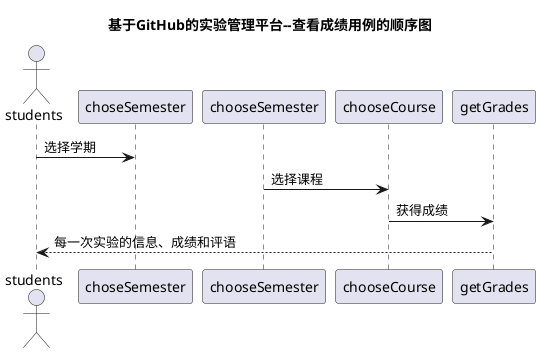@startuml
title 基于GitHub的实验管理平台--查看成绩用例的顺序图
actor students

students -> choseSemester: 选择学期
chooseSemester ->chooseCourse:选择课程
chooseCourse->getGrades: 获得成绩
getGrades --> students:每一次实验的信息、成绩和评语
@enduml